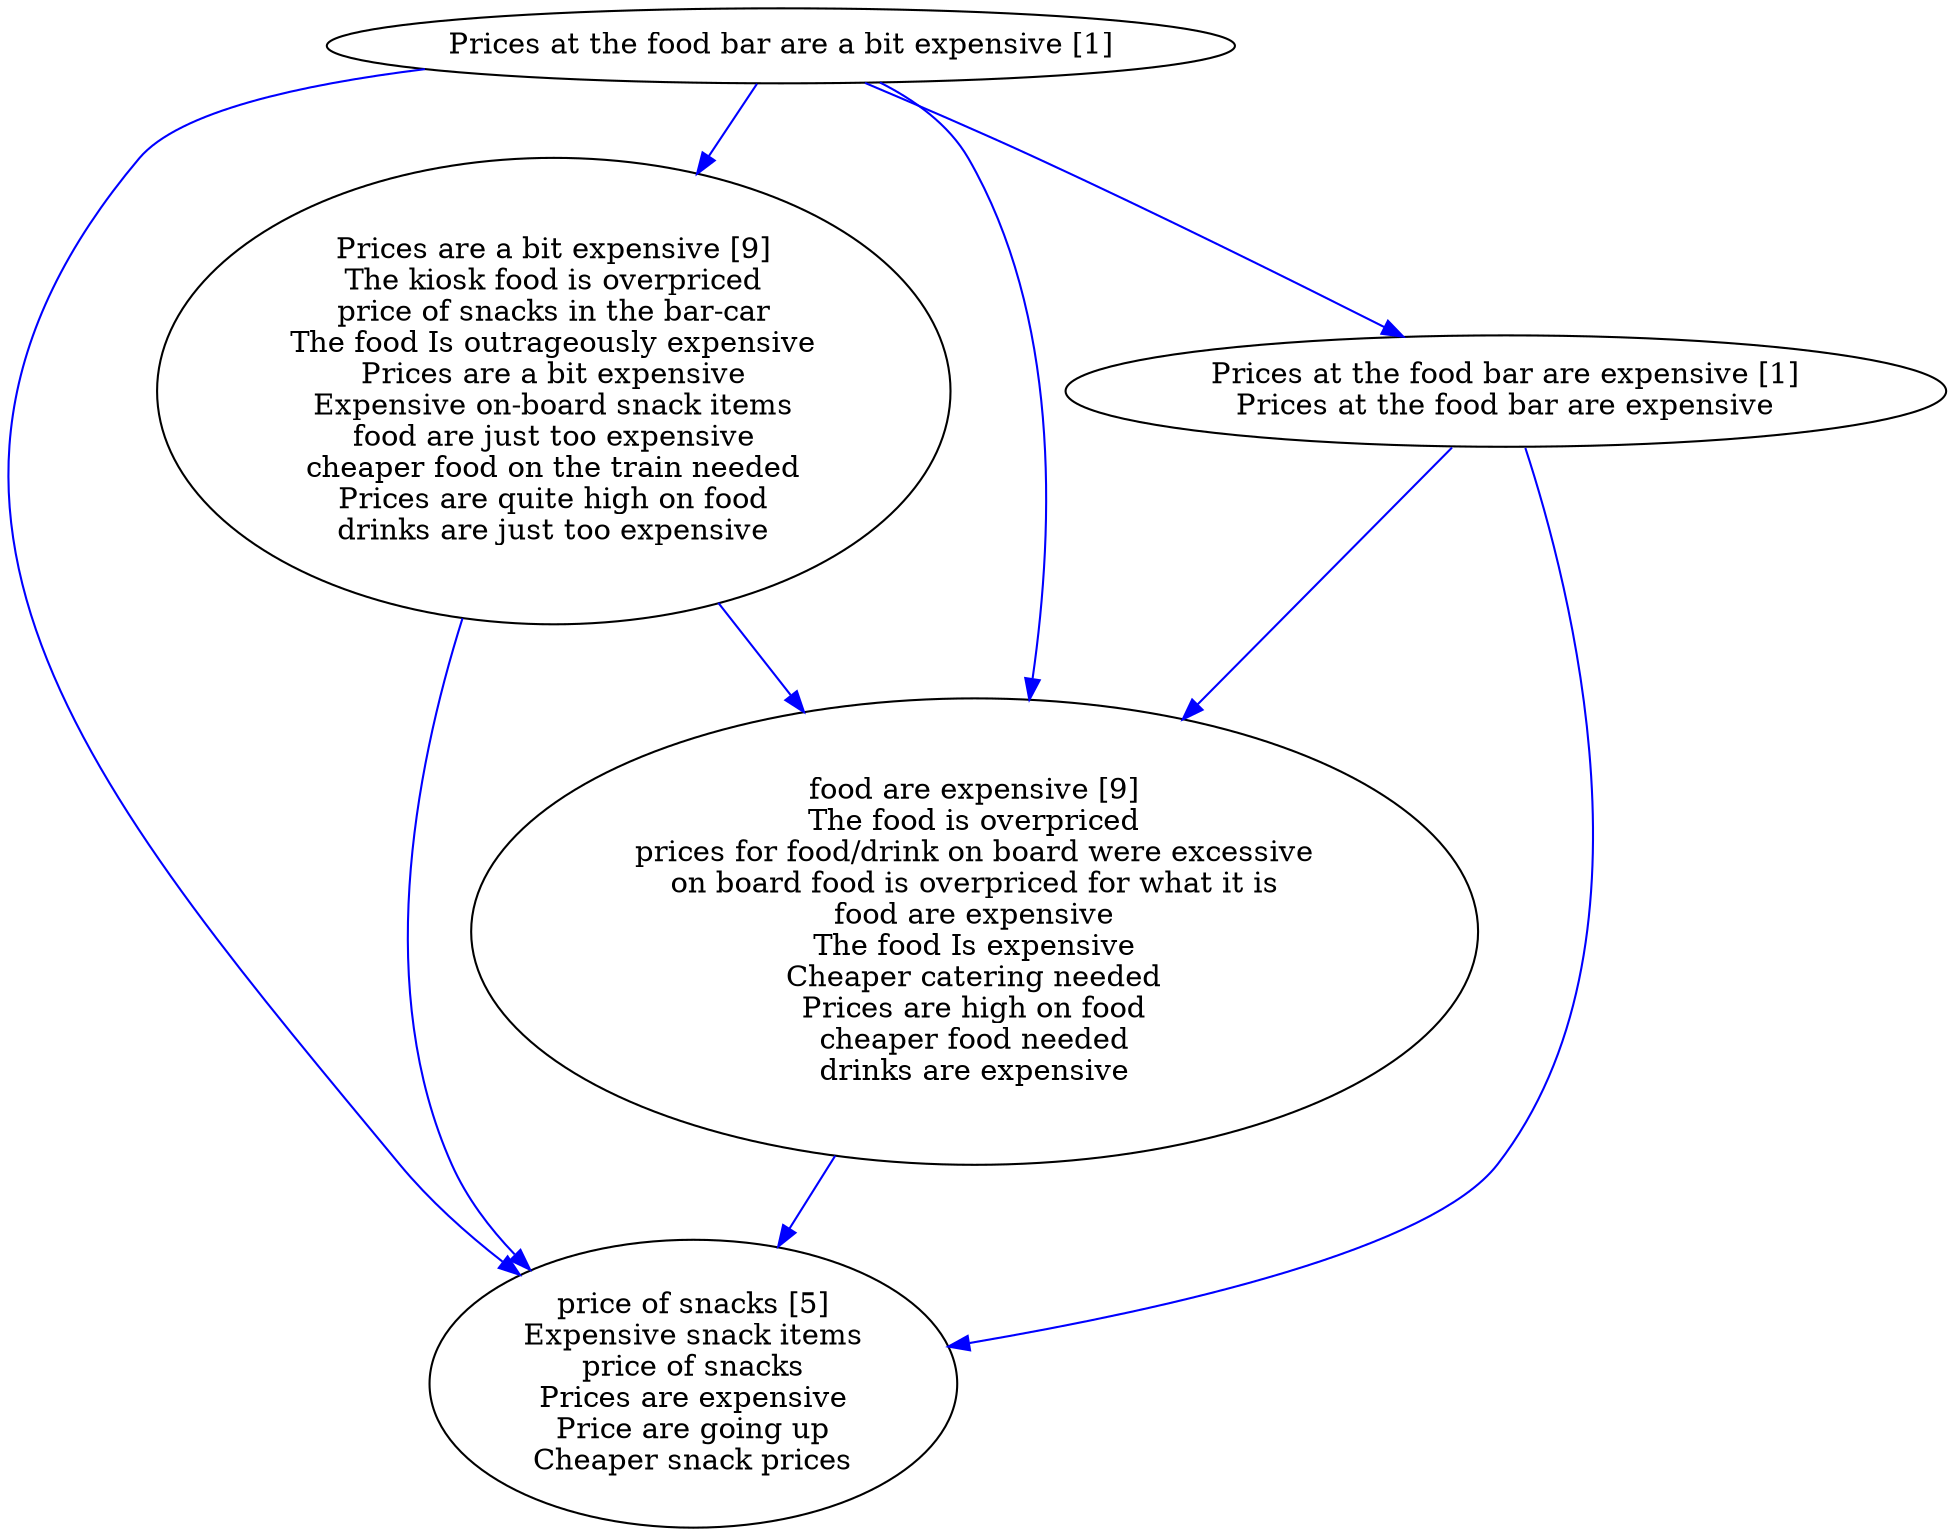 digraph collapsedGraph {
"price of snacks [5]\nExpensive snack items\nprice of snacks\nPrices are expensive\nPrice are going up\nCheaper snack prices""Prices are a bit expensive [9]\nThe kiosk food is overpriced\nprice of snacks in the bar-car\nThe food Is outrageously expensive\nPrices are a bit expensive\nExpensive on-board snack items\nfood are just too expensive\ncheaper food on the train needed\nPrices are quite high on food\ndrinks are just too expensive""food are expensive [9]\nThe food is overpriced\nprices for food/drink on board were excessive\non board food is overpriced for what it is\nfood are expensive\nThe food Is expensive\nCheaper catering needed\nPrices are high on food\ncheaper food needed\ndrinks are expensive""Prices at the food bar are a bit expensive [1]""Prices at the food bar are expensive [1]\nPrices at the food bar are expensive""Prices are a bit expensive [9]\nThe kiosk food is overpriced\nprice of snacks in the bar-car\nThe food Is outrageously expensive\nPrices are a bit expensive\nExpensive on-board snack items\nfood are just too expensive\ncheaper food on the train needed\nPrices are quite high on food\ndrinks are just too expensive" -> "food are expensive [9]\nThe food is overpriced\nprices for food/drink on board were excessive\non board food is overpriced for what it is\nfood are expensive\nThe food Is expensive\nCheaper catering needed\nPrices are high on food\ncheaper food needed\ndrinks are expensive" [color=blue]
"Prices are a bit expensive [9]\nThe kiosk food is overpriced\nprice of snacks in the bar-car\nThe food Is outrageously expensive\nPrices are a bit expensive\nExpensive on-board snack items\nfood are just too expensive\ncheaper food on the train needed\nPrices are quite high on food\ndrinks are just too expensive" -> "price of snacks [5]\nExpensive snack items\nprice of snacks\nPrices are expensive\nPrice are going up\nCheaper snack prices" [color=blue]
"food are expensive [9]\nThe food is overpriced\nprices for food/drink on board were excessive\non board food is overpriced for what it is\nfood are expensive\nThe food Is expensive\nCheaper catering needed\nPrices are high on food\ncheaper food needed\ndrinks are expensive" -> "price of snacks [5]\nExpensive snack items\nprice of snacks\nPrices are expensive\nPrice are going up\nCheaper snack prices" [color=blue]
"Prices at the food bar are expensive [1]\nPrices at the food bar are expensive" -> "food are expensive [9]\nThe food is overpriced\nprices for food/drink on board were excessive\non board food is overpriced for what it is\nfood are expensive\nThe food Is expensive\nCheaper catering needed\nPrices are high on food\ncheaper food needed\ndrinks are expensive" [color=blue]
"Prices at the food bar are expensive [1]\nPrices at the food bar are expensive" -> "price of snacks [5]\nExpensive snack items\nprice of snacks\nPrices are expensive\nPrice are going up\nCheaper snack prices" [color=blue]
"Prices at the food bar are a bit expensive [1]" -> "price of snacks [5]\nExpensive snack items\nprice of snacks\nPrices are expensive\nPrice are going up\nCheaper snack prices" [color=blue]
"Prices at the food bar are a bit expensive [1]" -> "Prices are a bit expensive [9]\nThe kiosk food is overpriced\nprice of snacks in the bar-car\nThe food Is outrageously expensive\nPrices are a bit expensive\nExpensive on-board snack items\nfood are just too expensive\ncheaper food on the train needed\nPrices are quite high on food\ndrinks are just too expensive" [color=blue]
"Prices at the food bar are a bit expensive [1]" -> "food are expensive [9]\nThe food is overpriced\nprices for food/drink on board were excessive\non board food is overpriced for what it is\nfood are expensive\nThe food Is expensive\nCheaper catering needed\nPrices are high on food\ncheaper food needed\ndrinks are expensive" [color=blue]
"Prices at the food bar are a bit expensive [1]" -> "Prices at the food bar are expensive [1]\nPrices at the food bar are expensive" [color=blue]
}